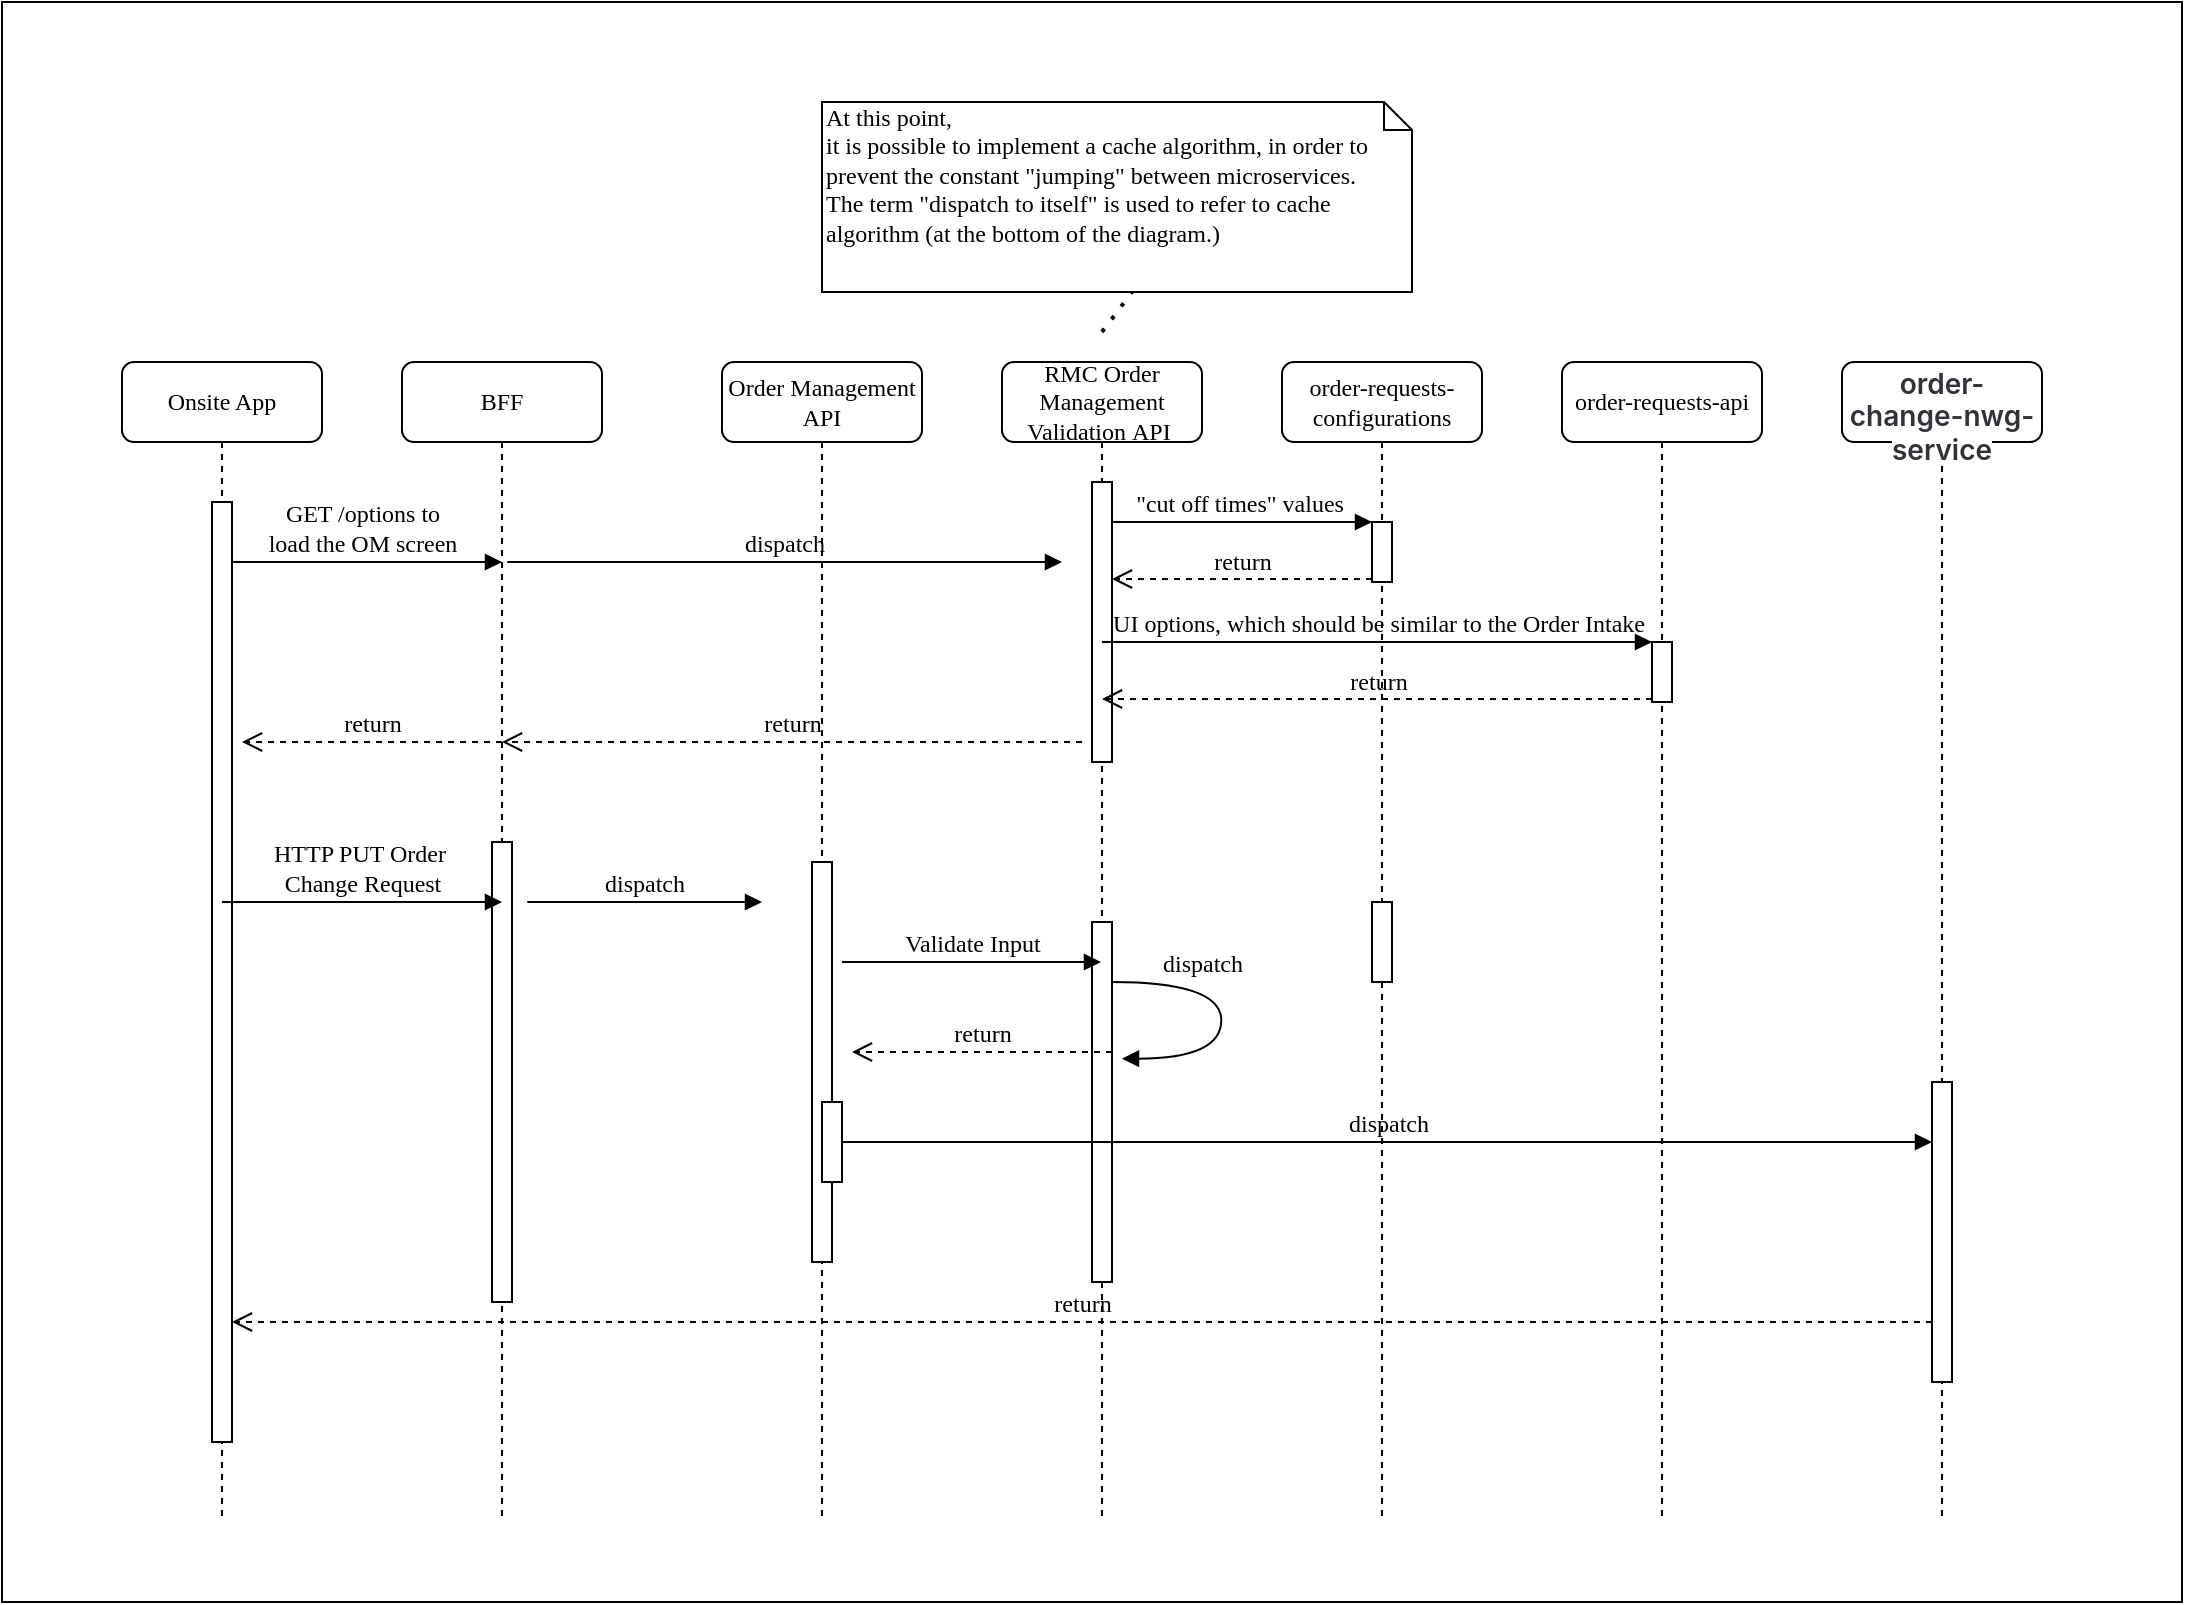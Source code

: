 <mxfile version="24.0.7" type="github">
  <diagram name="Page-1" id="13e1069c-82ec-6db2-03f1-153e76fe0fe0">
    <mxGraphModel dx="2049" dy="1916" grid="1" gridSize="10" guides="1" tooltips="1" connect="1" arrows="1" fold="1" page="1" pageScale="1" pageWidth="1100" pageHeight="850" background="none" math="0" shadow="0">
      <root>
        <mxCell id="0" />
        <mxCell id="1" parent="0" />
        <mxCell id="AyEehXS-gXVn3kksgO99-2" value="" style="rounded=0;whiteSpace=wrap;html=1;" vertex="1" parent="1">
          <mxGeometry x="40" y="-100" width="1090" height="800" as="geometry" />
        </mxCell>
        <mxCell id="AyEehXS-gXVn3kksgO99-3" value="BFF" style="shape=umlLifeline;perimeter=lifelinePerimeter;whiteSpace=wrap;html=1;container=1;collapsible=0;recursiveResize=0;outlineConnect=0;rounded=1;shadow=0;comic=0;labelBackgroundColor=none;strokeWidth=1;fontFamily=Verdana;fontSize=12;align=center;" vertex="1" parent="1">
          <mxGeometry x="240" y="80" width="100" height="580" as="geometry" />
        </mxCell>
        <mxCell id="AyEehXS-gXVn3kksgO99-4" value="" style="html=1;points=[];perimeter=orthogonalPerimeter;rounded=0;shadow=0;comic=0;labelBackgroundColor=none;strokeWidth=1;fontFamily=Verdana;fontSize=12;align=center;" vertex="1" parent="AyEehXS-gXVn3kksgO99-3">
          <mxGeometry x="45" y="240" width="10" height="230" as="geometry" />
        </mxCell>
        <mxCell id="AyEehXS-gXVn3kksgO99-42" value="GET /options to&lt;div&gt;load the OM screen&lt;/div&gt;" style="html=1;verticalAlign=bottom;endArrow=block;labelBackgroundColor=none;fontFamily=Verdana;fontSize=12;" edge="1" parent="AyEehXS-gXVn3kksgO99-3">
          <mxGeometry relative="1" as="geometry">
            <mxPoint x="-90" y="100" as="sourcePoint" />
            <mxPoint x="50" y="100" as="targetPoint" />
          </mxGeometry>
        </mxCell>
        <mxCell id="AyEehXS-gXVn3kksgO99-5" value="Order Management API" style="shape=umlLifeline;perimeter=lifelinePerimeter;whiteSpace=wrap;html=1;container=1;collapsible=0;recursiveResize=0;outlineConnect=0;rounded=1;shadow=0;comic=0;labelBackgroundColor=none;strokeWidth=1;fontFamily=Verdana;fontSize=12;align=center;" vertex="1" parent="1">
          <mxGeometry x="400" y="80" width="100" height="580" as="geometry" />
        </mxCell>
        <mxCell id="AyEehXS-gXVn3kksgO99-6" value="" style="html=1;points=[];perimeter=orthogonalPerimeter;rounded=0;shadow=0;comic=0;labelBackgroundColor=none;strokeWidth=1;fontFamily=Verdana;fontSize=12;align=center;" vertex="1" parent="AyEehXS-gXVn3kksgO99-5">
          <mxGeometry x="45" y="250" width="10" height="200" as="geometry" />
        </mxCell>
        <mxCell id="AyEehXS-gXVn3kksgO99-19" value="dispatch" style="html=1;verticalAlign=bottom;endArrow=block;labelBackgroundColor=none;fontFamily=Verdana;fontSize=12;" edge="1" parent="AyEehXS-gXVn3kksgO99-5">
          <mxGeometry relative="1" as="geometry">
            <mxPoint x="-107.343" y="100.0" as="sourcePoint" />
            <mxPoint x="170" y="100" as="targetPoint" />
          </mxGeometry>
        </mxCell>
        <mxCell id="AyEehXS-gXVn3kksgO99-57" value="dispatch" style="html=1;verticalAlign=bottom;endArrow=block;labelBackgroundColor=none;fontFamily=Verdana;fontSize=12;" edge="1" parent="AyEehXS-gXVn3kksgO99-5">
          <mxGeometry relative="1" as="geometry">
            <mxPoint x="-97.343" y="270" as="sourcePoint" />
            <mxPoint x="20" y="270" as="targetPoint" />
          </mxGeometry>
        </mxCell>
        <mxCell id="AyEehXS-gXVn3kksgO99-7" value="RMC Order Management Validation&lt;span style=&quot;background-color: initial;&quot;&gt;&amp;nbsp;API&amp;nbsp;&lt;/span&gt;" style="shape=umlLifeline;perimeter=lifelinePerimeter;whiteSpace=wrap;html=1;container=1;collapsible=0;recursiveResize=0;outlineConnect=0;rounded=1;shadow=0;comic=0;labelBackgroundColor=none;strokeWidth=1;fontFamily=Verdana;fontSize=12;align=center;" vertex="1" parent="1">
          <mxGeometry x="540" y="80" width="100" height="580" as="geometry" />
        </mxCell>
        <mxCell id="AyEehXS-gXVn3kksgO99-13" value="" style="html=1;points=[];perimeter=orthogonalPerimeter;rounded=0;shadow=0;comic=0;labelBackgroundColor=none;strokeWidth=1;fontFamily=Verdana;fontSize=12;align=center;" vertex="1" parent="AyEehXS-gXVn3kksgO99-7">
          <mxGeometry x="45" y="280" width="10" height="180" as="geometry" />
        </mxCell>
        <mxCell id="AyEehXS-gXVn3kksgO99-18" value="" style="html=1;points=[];perimeter=orthogonalPerimeter;rounded=0;shadow=0;comic=0;labelBackgroundColor=none;strokeWidth=1;fontFamily=Verdana;fontSize=12;align=center;" vertex="1" parent="AyEehXS-gXVn3kksgO99-7">
          <mxGeometry x="45" y="60" width="10" height="140" as="geometry" />
        </mxCell>
        <mxCell id="AyEehXS-gXVn3kksgO99-32" value="dispatch" style="html=1;verticalAlign=bottom;endArrow=block;labelBackgroundColor=none;fontFamily=Verdana;fontSize=12;elbow=vertical;edgeStyle=orthogonalEdgeStyle;curved=1;entryX=1;entryY=0.286;entryPerimeter=0;exitX=1.038;exitY=0.345;exitPerimeter=0;" edge="1" parent="AyEehXS-gXVn3kksgO99-7">
          <mxGeometry x="-0.368" relative="1" as="geometry">
            <mxPoint x="55.003" y="310" as="sourcePoint" />
            <mxPoint x="60.003" y="348.333" as="targetPoint" />
            <Array as="points">
              <mxPoint x="109.67" y="310" />
              <mxPoint x="109.67" y="348" />
            </Array>
            <mxPoint as="offset" />
          </mxGeometry>
        </mxCell>
        <mxCell id="AyEehXS-gXVn3kksgO99-59" value="return" style="html=1;verticalAlign=bottom;endArrow=open;dashed=1;endSize=8;labelBackgroundColor=none;fontFamily=Verdana;fontSize=12;" edge="1" parent="AyEehXS-gXVn3kksgO99-7">
          <mxGeometry relative="1" as="geometry">
            <mxPoint x="-75" y="345" as="targetPoint" />
            <mxPoint x="55" y="345" as="sourcePoint" />
          </mxGeometry>
        </mxCell>
        <mxCell id="AyEehXS-gXVn3kksgO99-8" value="order-requests-configurations" style="shape=umlLifeline;perimeter=lifelinePerimeter;whiteSpace=wrap;html=1;container=1;collapsible=0;recursiveResize=0;outlineConnect=0;rounded=1;shadow=0;comic=0;labelBackgroundColor=none;strokeWidth=1;fontFamily=Verdana;fontSize=12;align=center;" vertex="1" parent="1">
          <mxGeometry x="680" y="80" width="100" height="580" as="geometry" />
        </mxCell>
        <mxCell id="AyEehXS-gXVn3kksgO99-15" value="" style="html=1;points=[];perimeter=orthogonalPerimeter;rounded=0;shadow=0;comic=0;labelBackgroundColor=none;strokeWidth=1;fontFamily=Verdana;fontSize=12;align=center;" vertex="1" parent="AyEehXS-gXVn3kksgO99-8">
          <mxGeometry x="45" y="270" width="10" height="40" as="geometry" />
        </mxCell>
        <mxCell id="AyEehXS-gXVn3kksgO99-20" value="" style="html=1;points=[];perimeter=orthogonalPerimeter;rounded=0;shadow=0;comic=0;labelBackgroundColor=none;strokeColor=#000000;strokeWidth=1;fillColor=#FFFFFF;fontFamily=Verdana;fontSize=12;fontColor=#000000;align=center;" vertex="1" parent="AyEehXS-gXVn3kksgO99-8">
          <mxGeometry x="45" y="80" width="10" height="30" as="geometry" />
        </mxCell>
        <mxCell id="AyEehXS-gXVn3kksgO99-9" value="order-requests-api" style="shape=umlLifeline;perimeter=lifelinePerimeter;whiteSpace=wrap;html=1;container=1;collapsible=0;recursiveResize=0;outlineConnect=0;rounded=1;shadow=0;comic=0;labelBackgroundColor=none;strokeWidth=1;fontFamily=Verdana;fontSize=12;align=center;" vertex="1" parent="1">
          <mxGeometry x="820" y="80" width="100" height="580" as="geometry" />
        </mxCell>
        <mxCell id="AyEehXS-gXVn3kksgO99-45" value="" style="html=1;points=[];perimeter=orthogonalPerimeter;rounded=0;shadow=0;comic=0;labelBackgroundColor=none;strokeColor=#000000;strokeWidth=1;fillColor=#FFFFFF;fontFamily=Verdana;fontSize=12;fontColor=#000000;align=center;" vertex="1" parent="AyEehXS-gXVn3kksgO99-9">
          <mxGeometry x="45" y="140" width="10" height="30" as="geometry" />
        </mxCell>
        <mxCell id="AyEehXS-gXVn3kksgO99-10" value="&lt;div&gt;&lt;br&gt;&lt;/div&gt;&lt;div&gt;&lt;span style=&quot;color: rgb(51, 50, 56); font-family: &amp;quot;GitLab Sans&amp;quot;, -apple-system, BlinkMacSystemFont, &amp;quot;Segoe UI&amp;quot;, Roboto, &amp;quot;Noto Sans&amp;quot;, Ubuntu, Cantarell, &amp;quot;Helvetica Neue&amp;quot;, sans-serif, &amp;quot;Apple Color Emoji&amp;quot;, &amp;quot;Segoe UI Emoji&amp;quot;, &amp;quot;Segoe UI Symbol&amp;quot;, &amp;quot;Noto Color Emoji&amp;quot;; font-size: 14px; font-variant-ligatures: none; font-weight: 600; text-align: left; background-color: rgb(255, 255, 255);&quot;&gt;order-change-nwg-service&lt;/span&gt;&lt;br&gt;&lt;/div&gt;" style="shape=umlLifeline;perimeter=lifelinePerimeter;whiteSpace=wrap;html=1;container=1;collapsible=0;recursiveResize=0;outlineConnect=0;rounded=1;shadow=0;comic=0;labelBackgroundColor=none;strokeWidth=1;fontFamily=Verdana;fontSize=12;align=center;" vertex="1" parent="1">
          <mxGeometry x="960" y="80" width="100" height="580" as="geometry" />
        </mxCell>
        <mxCell id="AyEehXS-gXVn3kksgO99-23" value="" style="html=1;points=[];perimeter=orthogonalPerimeter;rounded=0;shadow=0;comic=0;labelBackgroundColor=none;strokeWidth=1;fontFamily=Verdana;fontSize=12;align=center;" vertex="1" parent="AyEehXS-gXVn3kksgO99-10">
          <mxGeometry x="45" y="360" width="10" height="150" as="geometry" />
        </mxCell>
        <mxCell id="AyEehXS-gXVn3kksgO99-11" value="Onsite App" style="shape=umlLifeline;perimeter=lifelinePerimeter;whiteSpace=wrap;html=1;container=1;collapsible=0;recursiveResize=0;outlineConnect=0;rounded=1;shadow=0;comic=0;labelBackgroundColor=none;strokeWidth=1;fontFamily=Verdana;fontSize=12;align=center;" vertex="1" parent="1">
          <mxGeometry x="100" y="80" width="100" height="580" as="geometry" />
        </mxCell>
        <mxCell id="AyEehXS-gXVn3kksgO99-12" value="" style="html=1;points=[];perimeter=orthogonalPerimeter;rounded=0;shadow=0;comic=0;labelBackgroundColor=none;strokeWidth=1;fontFamily=Verdana;fontSize=12;align=center;" vertex="1" parent="AyEehXS-gXVn3kksgO99-11">
          <mxGeometry x="45" y="70" width="10" height="470" as="geometry" />
        </mxCell>
        <mxCell id="AyEehXS-gXVn3kksgO99-21" value="&quot;cut off times&quot; values&amp;nbsp;" style="html=1;verticalAlign=bottom;endArrow=block;entryX=0;entryY=0;labelBackgroundColor=none;fontFamily=Verdana;fontSize=12;" edge="1" parent="1" source="AyEehXS-gXVn3kksgO99-18" target="AyEehXS-gXVn3kksgO99-20">
          <mxGeometry relative="1" as="geometry">
            <mxPoint x="930" y="340" as="sourcePoint" />
          </mxGeometry>
        </mxCell>
        <mxCell id="AyEehXS-gXVn3kksgO99-22" value="return" style="html=1;verticalAlign=bottom;endArrow=open;dashed=1;endSize=8;exitX=0;exitY=0.95;labelBackgroundColor=none;fontFamily=Verdana;fontSize=12;" edge="1" parent="1" source="AyEehXS-gXVn3kksgO99-20" target="AyEehXS-gXVn3kksgO99-18">
          <mxGeometry relative="1" as="geometry">
            <mxPoint x="930" y="416" as="targetPoint" />
          </mxGeometry>
        </mxCell>
        <mxCell id="AyEehXS-gXVn3kksgO99-24" value="dispatch" style="html=1;verticalAlign=bottom;endArrow=block;labelBackgroundColor=none;fontFamily=Verdana;fontSize=12;edgeStyle=elbowEdgeStyle;elbow=vertical;" edge="1" parent="1" source="AyEehXS-gXVn3kksgO99-31">
          <mxGeometry relative="1" as="geometry">
            <mxPoint x="800" y="550" as="sourcePoint" />
            <mxPoint x="1005" y="470" as="targetPoint" />
            <Array as="points">
              <mxPoint x="730" y="470" />
            </Array>
          </mxGeometry>
        </mxCell>
        <mxCell id="AyEehXS-gXVn3kksgO99-25" value="return" style="html=1;verticalAlign=bottom;endArrow=open;dashed=1;endSize=8;labelBackgroundColor=none;fontFamily=Verdana;fontSize=12;edgeStyle=elbowEdgeStyle;elbow=vertical;" edge="1" parent="1" source="AyEehXS-gXVn3kksgO99-23" target="AyEehXS-gXVn3kksgO99-12">
          <mxGeometry relative="1" as="geometry">
            <mxPoint x="800" y="626" as="targetPoint" />
            <Array as="points">
              <mxPoint x="800" y="560" />
              <mxPoint x="810" y="510" />
              <mxPoint x="570" y="600" />
            </Array>
          </mxGeometry>
        </mxCell>
        <mxCell id="AyEehXS-gXVn3kksgO99-36" value="At this point,&lt;div&gt;it is possible to implement a cache algorithm,&amp;nbsp;&lt;span style=&quot;background-color: initial;&quot;&gt;in order to prevent the constant &quot;jumping&quot; between microservices.&lt;/span&gt;&lt;/div&gt;&lt;div&gt;The term &quot;&lt;span style=&quot;text-align: center; text-wrap: nowrap;&quot;&gt;dispatch&amp;nbsp;&lt;/span&gt;to itself&quot; is used to refer to cache algorithm (at the bottom of the diagram.)&lt;span style=&quot;background-color: initial;&quot;&gt;&lt;br&gt;&lt;/span&gt;&lt;/div&gt;" style="shape=note;whiteSpace=wrap;html=1;size=14;verticalAlign=top;align=left;spacingTop=-6;rounded=0;shadow=0;comic=0;labelBackgroundColor=none;strokeWidth=1;fontFamily=Verdana;fontSize=12" vertex="1" parent="1">
          <mxGeometry x="450" y="-50" width="295" height="95" as="geometry" />
        </mxCell>
        <mxCell id="AyEehXS-gXVn3kksgO99-43" value="return" style="html=1;verticalAlign=bottom;endArrow=open;dashed=1;endSize=8;exitX=0;exitY=0.95;labelBackgroundColor=none;fontFamily=Verdana;fontSize=12;" edge="1" parent="1">
          <mxGeometry relative="1" as="geometry">
            <mxPoint x="290" y="270" as="targetPoint" />
            <mxPoint x="580" y="270" as="sourcePoint" />
          </mxGeometry>
        </mxCell>
        <mxCell id="AyEehXS-gXVn3kksgO99-44" value="return" style="html=1;verticalAlign=bottom;endArrow=open;dashed=1;endSize=8;labelBackgroundColor=none;fontFamily=Verdana;fontSize=12;" edge="1" parent="1">
          <mxGeometry relative="1" as="geometry">
            <mxPoint x="160" y="270" as="targetPoint" />
            <mxPoint x="290" y="270" as="sourcePoint" />
          </mxGeometry>
        </mxCell>
        <mxCell id="AyEehXS-gXVn3kksgO99-46" value="UI options, which should be similar to the Order Intake" style="html=1;verticalAlign=bottom;endArrow=block;entryX=0;entryY=0;labelBackgroundColor=none;fontFamily=Verdana;fontSize=12;" edge="1" parent="1" target="AyEehXS-gXVn3kksgO99-45" source="AyEehXS-gXVn3kksgO99-7">
          <mxGeometry relative="1" as="geometry">
            <mxPoint x="735" y="210" as="sourcePoint" />
          </mxGeometry>
        </mxCell>
        <mxCell id="AyEehXS-gXVn3kksgO99-47" value="return" style="html=1;verticalAlign=bottom;endArrow=open;dashed=1;endSize=8;exitX=0;exitY=0.95;labelBackgroundColor=none;fontFamily=Verdana;fontSize=12;" edge="1" parent="1" source="AyEehXS-gXVn3kksgO99-45" target="AyEehXS-gXVn3kksgO99-7">
          <mxGeometry relative="1" as="geometry">
            <mxPoint x="735" y="239" as="targetPoint" />
          </mxGeometry>
        </mxCell>
        <mxCell id="AyEehXS-gXVn3kksgO99-52" value="" style="endArrow=none;dashed=1;html=1;dashPattern=1 3;strokeWidth=2;rounded=0;" edge="1" parent="1">
          <mxGeometry width="50" height="50" relative="1" as="geometry">
            <mxPoint x="590" y="65" as="sourcePoint" />
            <mxPoint x="605" y="45" as="targetPoint" />
          </mxGeometry>
        </mxCell>
        <mxCell id="AyEehXS-gXVn3kksgO99-53" value="HTTP PUT Order&amp;nbsp;&lt;div&gt;Change Request&lt;/div&gt;" style="html=1;verticalAlign=bottom;endArrow=block;labelBackgroundColor=none;fontFamily=Verdana;fontSize=12;" edge="1" parent="1">
          <mxGeometry relative="1" as="geometry">
            <mxPoint x="150" y="350" as="sourcePoint" />
            <mxPoint x="290" y="350" as="targetPoint" />
          </mxGeometry>
        </mxCell>
        <mxCell id="AyEehXS-gXVn3kksgO99-58" value="Validate Input" style="html=1;verticalAlign=bottom;endArrow=block;labelBackgroundColor=none;fontFamily=Verdana;fontSize=12;" edge="1" parent="1" target="AyEehXS-gXVn3kksgO99-7">
          <mxGeometry relative="1" as="geometry">
            <mxPoint x="460" y="380" as="sourcePoint" />
            <mxPoint x="560" y="380" as="targetPoint" />
          </mxGeometry>
        </mxCell>
        <mxCell id="AyEehXS-gXVn3kksgO99-31" value="" style="html=1;points=[];perimeter=orthogonalPerimeter;rounded=0;shadow=0;comic=0;labelBackgroundColor=none;strokeWidth=1;fontFamily=Verdana;fontSize=12;align=center;" vertex="1" parent="1">
          <mxGeometry x="450" y="450" width="10" height="40" as="geometry" />
        </mxCell>
      </root>
    </mxGraphModel>
  </diagram>
</mxfile>
